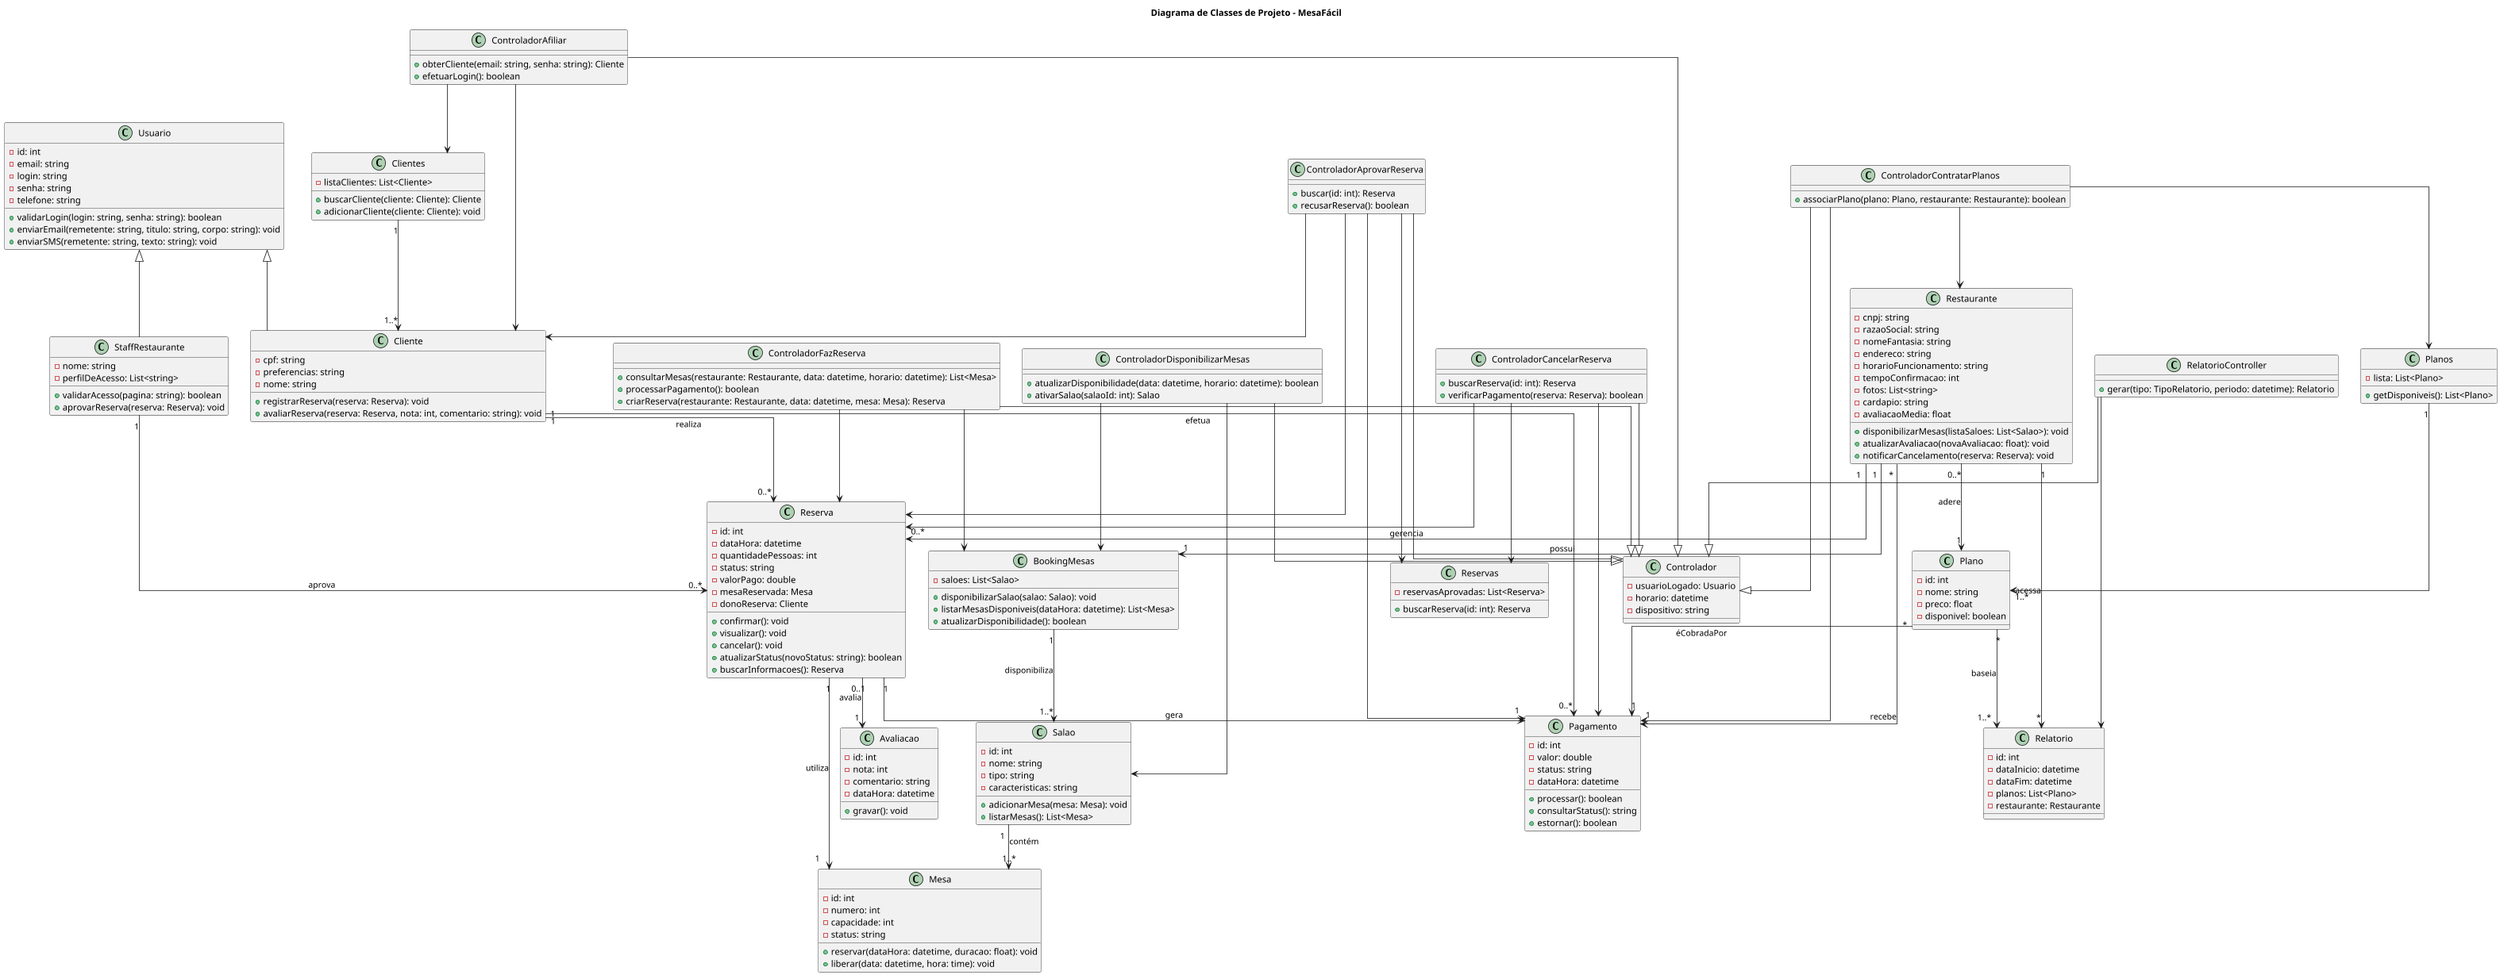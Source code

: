 @startuml
title Diagrama de Classes de Projeto - MesaFácil

skinparam linetype ortho
skinparam padding 0
scale 0.8

class Usuario {
    - id: int
    - email: string
    - login: string
    - senha: string
    - telefone: string
    + validarLogin(login: string, senha: string): boolean
    + enviarEmail(remetente: string, titulo: string, corpo: string): void
    + enviarSMS(remetente: string, texto: string): void
}

class Cliente {
    - cpf: string
    - preferencias: string
    - nome: string
    + registrarReserva(reserva: Reserva): void
    + avaliarReserva(reserva: Reserva, nota: int, comentario: string): void
}

class Clientes {
    - listaClientes: List<Cliente>
    + buscarCliente(cliente: Cliente): Cliente
    + adicionarCliente(cliente: Cliente): void
}

class StaffRestaurante {
    - nome: string
    - perfilDeAcesso: List<string>
    + validarAcesso(pagina: string): boolean
    + aprovarReserva(reserva: Reserva): void
}

class Restaurante {
    - cnpj: string
    - razaoSocial: string
    - nomeFantasia: string
    - endereco: string
    - horarioFuncionamento: string
    - tempoConfirmacao: int
    - fotos: List<string>
    - cardapio: string
    - avaliacaoMedia: float
    + disponibilizarMesas(listaSaloes: List<Salao>): void
    + atualizarAvaliacao(novaAvaliacao: float): void
    + notificarCancelamento(reserva: Reserva): void
}

class BookingMesas {
    - saloes: List<Salao>
    + disponibilizarSalao(salao: Salao): void
    + listarMesasDisponiveis(dataHora: datetime): List<Mesa>
    + atualizarDisponibilidade(): boolean
}

class Salao {
    - id: int
    - nome: string
    - tipo: string
    - caracteristicas: string
    + adicionarMesa(mesa: Mesa): void
    + listarMesas(): List<Mesa>
}

class Mesa {
    - id: int
    - numero: int
    - capacidade: int
    - status: string
    + reservar(dataHora: datetime, duracao: float): void
    + liberar(data: datetime, hora: time): void
}

class Reserva {
    - id: int
    - dataHora: datetime
    - quantidadePessoas: int
    - status: string
    - valorPago: double
    - mesaReservada: Mesa
    - donoReserva: Cliente
    + confirmar(): void
    + visualizar(): void
    + cancelar(): void
    + atualizarStatus(novoStatus: string): boolean
    + buscarInformacoes(): Reserva
}

class Reservas {
    - reservasAprovadas: List<Reserva>
    + buscarReserva(id: int): Reserva
}

class Avaliacao {
    - id: int
    - nota: int
    - comentario: string
    - dataHora: datetime
    + gravar(): void
}

class Pagamento {
    - id: int
    - valor: double
    - status: string
    - dataHora: datetime
    + processar(): boolean
    + consultarStatus(): string
    + estornar(): boolean
}

class Plano {
    - id: int
    - nome: string
    - preco: float
    - disponivel: boolean
}

class Planos {
    - lista: List<Plano>
    + getDisponiveis(): List<Plano>
}

class Controlador {
    - usuarioLogado: Usuario
    - horario: datetime
    - dispositivo: string
}

class ControladorAfiliar {
    + obterCliente(email: string, senha: string): Cliente
    + efetuarLogin(): boolean
}

class ControladorFazReserva {
    + consultarMesas(restaurante: Restaurante, data: datetime, horario: datetime): List<Mesa>
    + processarPagamento(): boolean
    + criarReserva(restaurante: Restaurante, data: datetime, mesa: Mesa): Reserva
}

class ControladorCancelarReserva {
    + buscarReserva(id: int): Reserva
    + verificarPagamento(reserva: Reserva): boolean
}

class ControladorContratarPlanos {
    + associarPlano(plano: Plano, restaurante: Restaurante): boolean
}

class ControladorDisponibilizarMesas {
    + atualizarDisponibilidade(data: datetime, horario: datetime): boolean
    + ativarSalao(salaoId: int): Salao
}

class ControladorAprovarReserva {
    + buscar(id: int): Reserva
    + recusarReserva(): boolean
}

class RelatorioController {
    + gerar(tipo: TipoRelatorio, periodo: datetime): Relatorio
}

class Relatorio {
    - id: int
    - dataInicio: datetime
    - dataFim: datetime
    - planos: List<Plano>
    - restaurante: Restaurante
}

' ==== Relacionamentos ====

Usuario <|-- Cliente
Usuario <|-- StaffRestaurante
Clientes "1" --> "1..*" Cliente
Cliente "1" --> "0..*" Reserva : realiza
Cliente "1" --> "0..*" Pagamento : efetua
Reserva "1" --> "1" Mesa : utiliza
Reserva "1" --> "1" Pagamento : gera
Reserva "0..1" --> "1" Avaliacao : avalia
Restaurante "1" --> "0..*" Reserva : gerencia
Restaurante "1" --> "1" BookingMesas : possui
Restaurante "0..*" --> "1" Plano : adere
Restaurante "1" --> "*" Relatorio : acessa
Restaurante "*" --> "1" Pagamento : recebe
StaffRestaurante "1" --> "0..*" Reserva : aprova
BookingMesas "1" --> "1..*" Salao : disponibiliza
Salao "1" --> "1..*" Mesa : contém
Planos "1" --> "1..*" Plano
Plano "*" --> "1..*" Relatorio : baseia
Plano "*" --> "1" Pagamento : éCobradaPor

ControladorAfiliar --|> Controlador
ControladorAfiliar --> Clientes
ControladorAfiliar --> Cliente

ControladorFazReserva --|> Controlador
ControladorFazReserva --> Reserva
ControladorFazReserva --> BookingMesas

ControladorCancelarReserva --|> Controlador
ControladorCancelarReserva --> Reservas
ControladorCancelarReserva --> Reserva
ControladorCancelarReserva --> Pagamento

ControladorContratarPlanos --|> Controlador
ControladorContratarPlanos --> Planos
ControladorContratarPlanos --> Restaurante
ControladorContratarPlanos --> Pagamento

ControladorDisponibilizarMesas --|> Controlador
ControladorDisponibilizarMesas --> BookingMesas
ControladorDisponibilizarMesas --> Salao

ControladorAprovarReserva --|> Controlador
ControladorAprovarReserva --> Reservas
ControladorAprovarReserva --> Reserva
ControladorAprovarReserva --> Pagamento
ControladorAprovarReserva --> Cliente

RelatorioController --|> Controlador
RelatorioController --> Relatorio

@enduml

